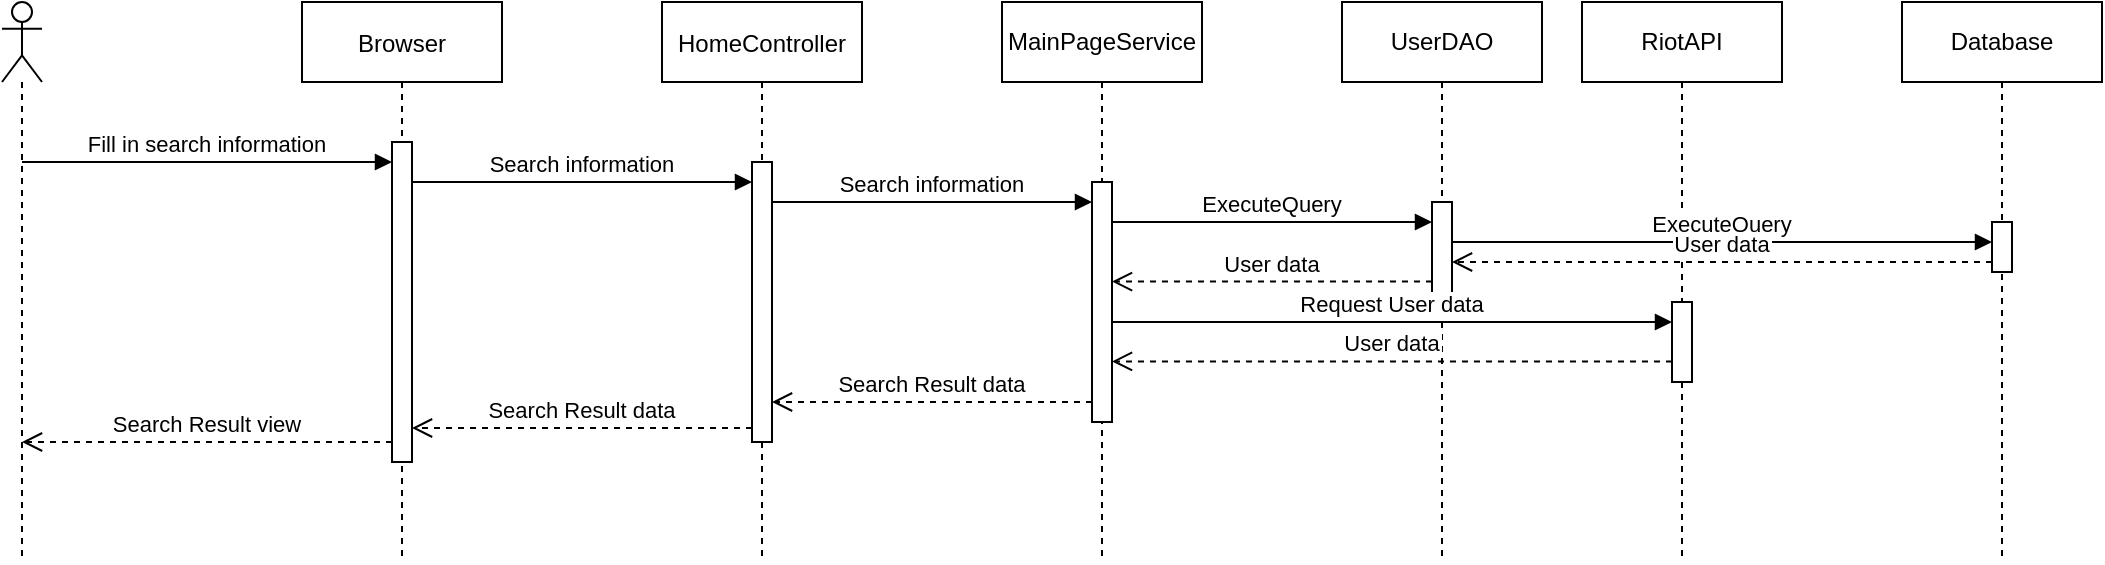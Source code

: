 <mxfile version="14.6.13" type="device"><diagram id="kgpKYQtTHZ0yAKxKKP6v" name="Page-1"><mxGraphModel dx="1367" dy="384" grid="1" gridSize="10" guides="1" tooltips="1" connect="1" arrows="1" fold="1" page="1" pageScale="1" pageWidth="850" pageHeight="1100" math="0" shadow="0"><root><mxCell id="0"/><mxCell id="1" parent="0"/><mxCell id="3nuBFxr9cyL0pnOWT2aG-1" value="Browser" style="shape=umlLifeline;perimeter=lifelinePerimeter;container=1;collapsible=0;recursiveResize=0;rounded=0;shadow=0;strokeWidth=1;" parent="1" vertex="1"><mxGeometry x="120" y="80" width="100" height="280" as="geometry"/></mxCell><mxCell id="3nuBFxr9cyL0pnOWT2aG-2" value="" style="points=[];perimeter=orthogonalPerimeter;rounded=0;shadow=0;strokeWidth=1;" parent="3nuBFxr9cyL0pnOWT2aG-1" vertex="1"><mxGeometry x="45" y="70" width="10" height="160" as="geometry"/></mxCell><mxCell id="3nuBFxr9cyL0pnOWT2aG-5" value="HomeController" style="shape=umlLifeline;perimeter=lifelinePerimeter;container=1;collapsible=0;recursiveResize=0;rounded=0;shadow=0;strokeWidth=1;" parent="1" vertex="1"><mxGeometry x="300" y="80" width="100" height="280" as="geometry"/></mxCell><mxCell id="3nuBFxr9cyL0pnOWT2aG-6" value="" style="points=[];perimeter=orthogonalPerimeter;rounded=0;shadow=0;strokeWidth=1;" parent="3nuBFxr9cyL0pnOWT2aG-5" vertex="1"><mxGeometry x="45" y="80" width="10" height="140" as="geometry"/></mxCell><mxCell id="3nuBFxr9cyL0pnOWT2aG-7" value="Search Result data" style="verticalAlign=bottom;endArrow=open;dashed=1;endSize=8;exitX=0;exitY=0.95;shadow=0;strokeWidth=1;" parent="1" source="3nuBFxr9cyL0pnOWT2aG-6" target="3nuBFxr9cyL0pnOWT2aG-2" edge="1"><mxGeometry relative="1" as="geometry"><mxPoint x="275" y="236" as="targetPoint"/></mxGeometry></mxCell><mxCell id="gQ9YKVvbcrQkIPVG7YQf-2" value="" style="shape=umlLifeline;participant=umlActor;perimeter=lifelinePerimeter;whiteSpace=wrap;html=1;container=1;collapsible=0;recursiveResize=0;verticalAlign=top;spacingTop=36;outlineConnect=0;" parent="1" vertex="1"><mxGeometry x="-30" y="80" width="20" height="280" as="geometry"/></mxCell><mxCell id="gQ9YKVvbcrQkIPVG7YQf-3" value="Fill in search information" style="verticalAlign=bottom;endArrow=block;shadow=0;strokeWidth=1;" parent="1" source="gQ9YKVvbcrQkIPVG7YQf-2" target="3nuBFxr9cyL0pnOWT2aG-2" edge="1"><mxGeometry relative="1" as="geometry"><mxPoint x="-10" y="160.0" as="sourcePoint"/><mxPoint x="160" y="160.0" as="targetPoint"/><Array as="points"><mxPoint x="140" y="160"/></Array></mxGeometry></mxCell><mxCell id="gQ9YKVvbcrQkIPVG7YQf-4" value="Search information" style="verticalAlign=bottom;endArrow=block;shadow=0;strokeWidth=1;" parent="1" source="3nuBFxr9cyL0pnOWT2aG-2" target="3nuBFxr9cyL0pnOWT2aG-6" edge="1"><mxGeometry relative="1" as="geometry"><mxPoint x="200" y="170" as="sourcePoint"/><mxPoint x="305.19" y="170" as="targetPoint"/><Array as="points"><mxPoint x="280.19" y="170"/></Array></mxGeometry></mxCell><mxCell id="gQ9YKVvbcrQkIPVG7YQf-5" value="MainPageService" style="shape=umlLifeline;perimeter=lifelinePerimeter;whiteSpace=wrap;html=1;container=1;collapsible=0;recursiveResize=0;outlineConnect=0;" parent="1" vertex="1"><mxGeometry x="470" y="80" width="100" height="280" as="geometry"/></mxCell><mxCell id="gQ9YKVvbcrQkIPVG7YQf-6" value="" style="html=1;points=[];perimeter=orthogonalPerimeter;" parent="gQ9YKVvbcrQkIPVG7YQf-5" vertex="1"><mxGeometry x="45" y="90" width="10" height="120" as="geometry"/></mxCell><mxCell id="gQ9YKVvbcrQkIPVG7YQf-7" value="Search information" style="verticalAlign=bottom;endArrow=block;shadow=0;strokeWidth=1;" parent="1" source="3nuBFxr9cyL0pnOWT2aG-6" target="gQ9YKVvbcrQkIPVG7YQf-6" edge="1"><mxGeometry relative="1" as="geometry"><mxPoint x="388" y="180" as="sourcePoint"/><mxPoint x="463" y="180" as="targetPoint"/><Array as="points"><mxPoint x="438" y="180"/></Array></mxGeometry></mxCell><mxCell id="gQ9YKVvbcrQkIPVG7YQf-8" value="UserDAO" style="shape=umlLifeline;perimeter=lifelinePerimeter;whiteSpace=wrap;html=1;container=1;collapsible=0;recursiveResize=0;outlineConnect=0;" parent="1" vertex="1"><mxGeometry x="640" y="80" width="100" height="280" as="geometry"/></mxCell><mxCell id="gQ9YKVvbcrQkIPVG7YQf-9" value="" style="html=1;points=[];perimeter=orthogonalPerimeter;" parent="gQ9YKVvbcrQkIPVG7YQf-8" vertex="1"><mxGeometry x="45" y="100" width="10" height="50" as="geometry"/></mxCell><mxCell id="gQ9YKVvbcrQkIPVG7YQf-10" value="ExecuteQuery" style="verticalAlign=bottom;endArrow=block;shadow=0;strokeWidth=1;" parent="1" source="gQ9YKVvbcrQkIPVG7YQf-6" target="gQ9YKVvbcrQkIPVG7YQf-9" edge="1"><mxGeometry relative="1" as="geometry"><mxPoint x="540" y="190" as="sourcePoint"/><mxPoint x="680" y="190" as="targetPoint"/><Array as="points"><mxPoint x="563" y="190"/></Array></mxGeometry></mxCell><mxCell id="gQ9YKVvbcrQkIPVG7YQf-11" value="User data" style="verticalAlign=bottom;endArrow=open;dashed=1;endSize=8;shadow=0;strokeWidth=1;" parent="1" source="gQ9YKVvbcrQkIPVG7YQf-9" target="gQ9YKVvbcrQkIPVG7YQf-6" edge="1"><mxGeometry relative="1" as="geometry"><mxPoint x="530" y="219.76" as="targetPoint"/><mxPoint x="670" y="219.76" as="sourcePoint"/><Array as="points"><mxPoint x="650" y="219.76"/></Array></mxGeometry></mxCell><mxCell id="gQ9YKVvbcrQkIPVG7YQf-12" value="RiotAPI" style="shape=umlLifeline;perimeter=lifelinePerimeter;whiteSpace=wrap;html=1;container=1;collapsible=0;recursiveResize=0;outlineConnect=0;" parent="1" vertex="1"><mxGeometry x="760" y="80" width="100" height="280" as="geometry"/></mxCell><mxCell id="gQ9YKVvbcrQkIPVG7YQf-13" value="" style="html=1;points=[];perimeter=orthogonalPerimeter;" parent="gQ9YKVvbcrQkIPVG7YQf-12" vertex="1"><mxGeometry x="45" y="150" width="10" height="40" as="geometry"/></mxCell><mxCell id="gQ9YKVvbcrQkIPVG7YQf-14" value="Request User data" style="verticalAlign=bottom;endArrow=block;shadow=0;strokeWidth=1;" parent="1" source="gQ9YKVvbcrQkIPVG7YQf-6" target="gQ9YKVvbcrQkIPVG7YQf-13" edge="1"><mxGeometry relative="1" as="geometry"><mxPoint x="530" y="240" as="sourcePoint"/><mxPoint x="690" y="240" as="targetPoint"/><Array as="points"><mxPoint x="568" y="240"/></Array></mxGeometry></mxCell><mxCell id="gQ9YKVvbcrQkIPVG7YQf-15" value="User data" style="verticalAlign=bottom;endArrow=open;dashed=1;endSize=8;shadow=0;strokeWidth=1;" parent="1" source="gQ9YKVvbcrQkIPVG7YQf-13" target="gQ9YKVvbcrQkIPVG7YQf-6" edge="1"><mxGeometry relative="1" as="geometry"><mxPoint x="560" y="259" as="targetPoint"/><mxPoint x="750" y="259" as="sourcePoint"/><Array as="points"><mxPoint x="695" y="259.71"/></Array></mxGeometry></mxCell><mxCell id="gQ9YKVvbcrQkIPVG7YQf-16" value="Search Result data" style="verticalAlign=bottom;endArrow=open;dashed=1;endSize=8;shadow=0;strokeWidth=1;" parent="1" source="gQ9YKVvbcrQkIPVG7YQf-6" target="3nuBFxr9cyL0pnOWT2aG-6" edge="1"><mxGeometry relative="1" as="geometry"><mxPoint x="380" y="280" as="targetPoint"/><mxPoint x="500" y="280.0" as="sourcePoint"/><Array as="points"><mxPoint x="450" y="280"/></Array></mxGeometry></mxCell><mxCell id="gQ9YKVvbcrQkIPVG7YQf-17" value="Search Result view" style="verticalAlign=bottom;endArrow=open;dashed=1;endSize=8;shadow=0;strokeWidth=1;" parent="1" source="3nuBFxr9cyL0pnOWT2aG-2" target="gQ9YKVvbcrQkIPVG7YQf-2" edge="1"><mxGeometry relative="1" as="geometry"><mxPoint y="300" as="targetPoint"/><mxPoint x="160" y="299" as="sourcePoint"/><Array as="points"><mxPoint x="95" y="300"/></Array></mxGeometry></mxCell><mxCell id="WIefyiaEQkBG-K6a0Wrb-1" value="Database" style="shape=umlLifeline;perimeter=lifelinePerimeter;whiteSpace=wrap;html=1;container=1;collapsible=0;recursiveResize=0;outlineConnect=0;" parent="1" vertex="1"><mxGeometry x="920" y="80" width="100" height="280" as="geometry"/></mxCell><mxCell id="Zgg4UEgLNg3tZJPDpLXB-1" value="" style="html=1;points=[];perimeter=orthogonalPerimeter;" vertex="1" parent="WIefyiaEQkBG-K6a0Wrb-1"><mxGeometry x="45" y="110" width="10" height="25" as="geometry"/></mxCell><mxCell id="Zgg4UEgLNg3tZJPDpLXB-3" value="ExecuteQuery" style="verticalAlign=bottom;endArrow=block;shadow=0;strokeWidth=1;" edge="1" parent="1" source="gQ9YKVvbcrQkIPVG7YQf-9" target="Zgg4UEgLNg3tZJPDpLXB-1"><mxGeometry relative="1" as="geometry"><mxPoint x="730" y="200" as="sourcePoint"/><mxPoint x="890" y="200" as="targetPoint"/><Array as="points"><mxPoint x="768" y="200"/></Array></mxGeometry></mxCell><mxCell id="Zgg4UEgLNg3tZJPDpLXB-4" value="User data" style="verticalAlign=bottom;endArrow=open;dashed=1;endSize=8;shadow=0;strokeWidth=1;" edge="1" parent="1" source="Zgg4UEgLNg3tZJPDpLXB-1" target="gQ9YKVvbcrQkIPVG7YQf-9"><mxGeometry relative="1" as="geometry"><mxPoint x="790" y="210" as="targetPoint"/><mxPoint x="950" y="210" as="sourcePoint"/><Array as="points"><mxPoint x="915" y="210"/></Array></mxGeometry></mxCell></root></mxGraphModel></diagram></mxfile>